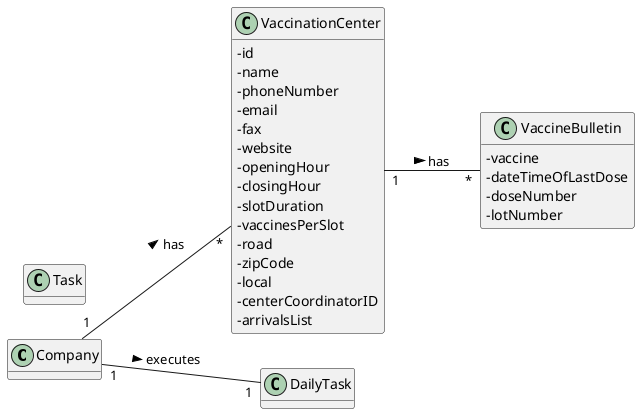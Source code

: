 @startuml
'https://plantuml.com/class-diagram

left to right direction
skinparam classAttributeIconSize 0
hide methods

Class Company{
}

Class VaccinationCenter{
-id
-name
-phoneNumber
-email
-fax
-website
-openingHour
-closingHour
-slotDuration
-vaccinesPerSlot
-road
-zipCode
-local
-centerCoordinatorID
-arrivalsList
}

Class VaccineBulletin{
-vaccine
-dateTimeOfLastDose
-doseNumber
-lotNumber
}

Class Task

Company "1" -- "*" VaccinationCenter: has >
VaccinationCenter"1" -- "*"VaccineBulletin: has >
Company "1" -- "1" DailyTask: executes >
@enduml